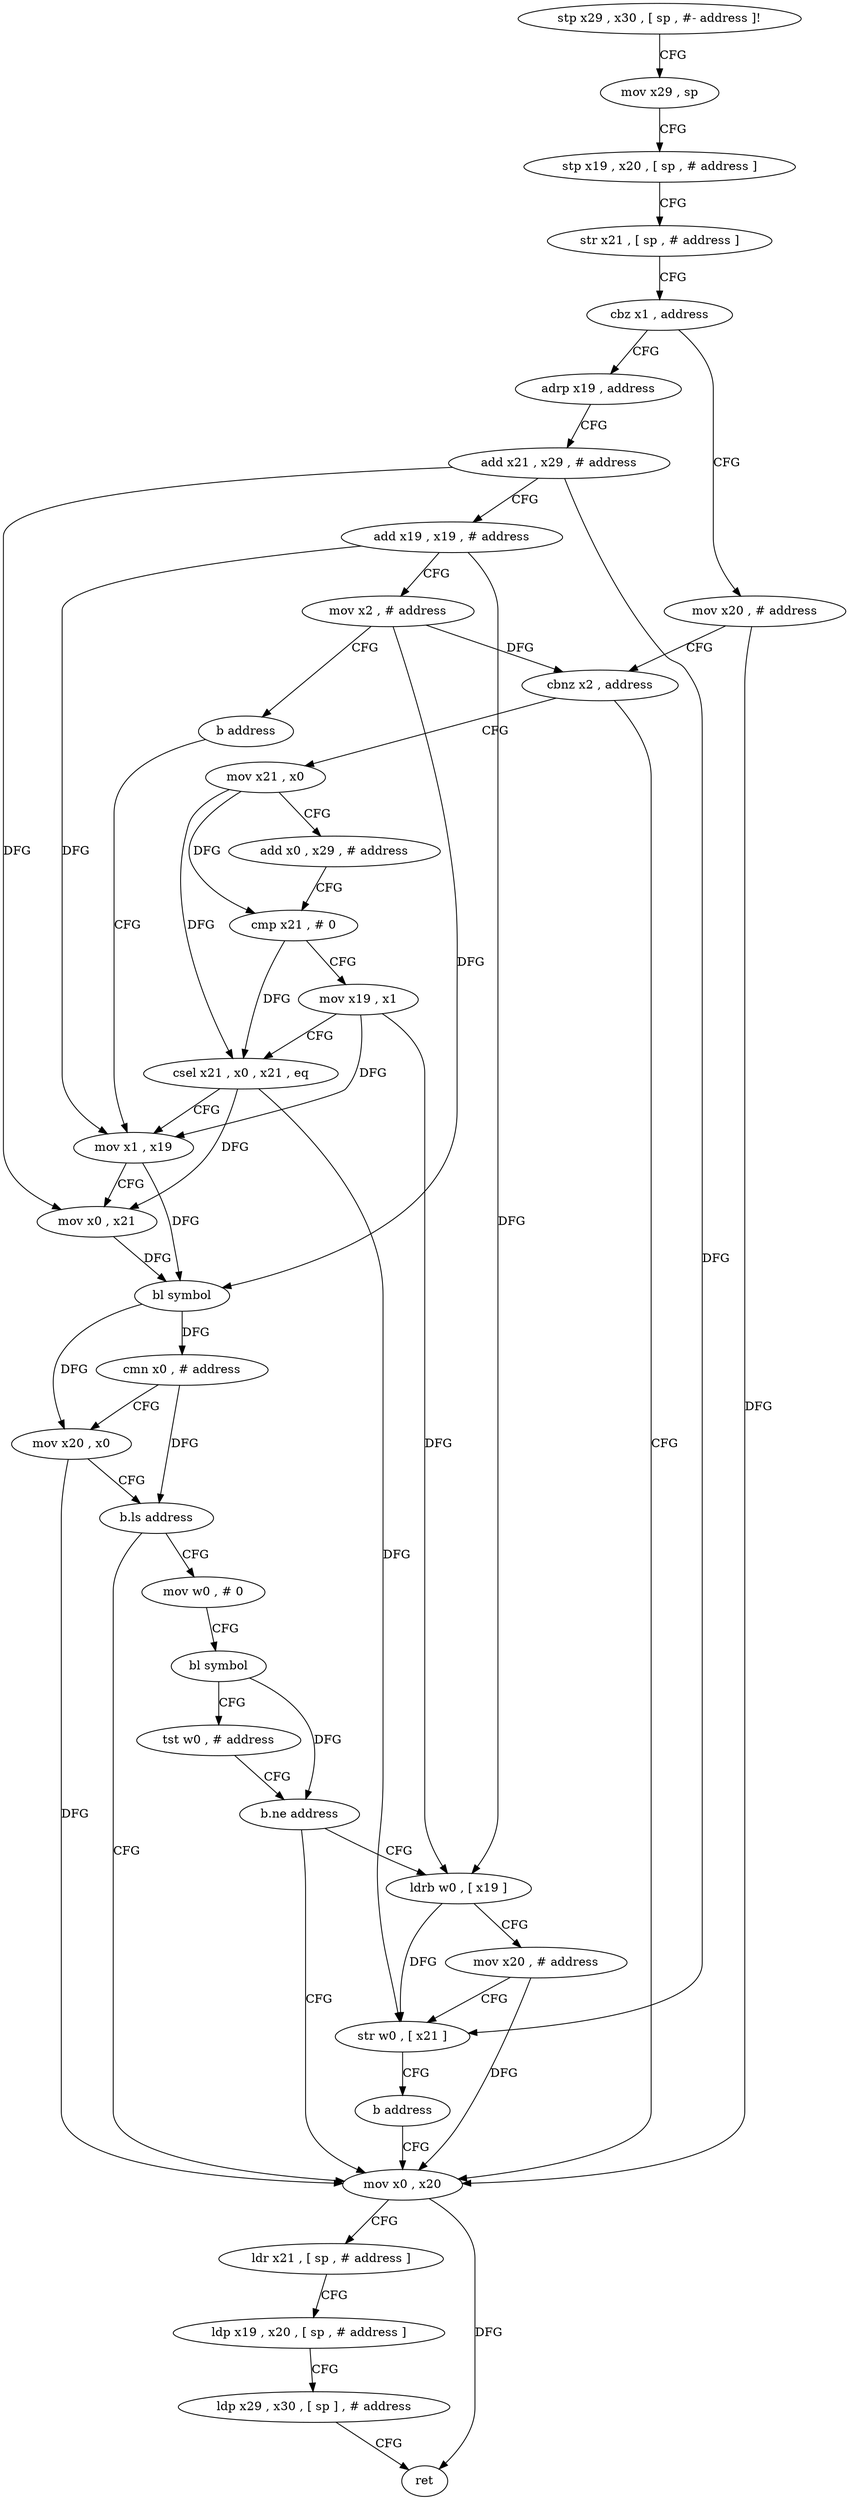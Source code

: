 digraph "func" {
"4289920" [label = "stp x29 , x30 , [ sp , #- address ]!" ]
"4289924" [label = "mov x29 , sp" ]
"4289928" [label = "stp x19 , x20 , [ sp , # address ]" ]
"4289932" [label = "str x21 , [ sp , # address ]" ]
"4289936" [label = "cbz x1 , address" ]
"4290048" [label = "adrp x19 , address" ]
"4289940" [label = "mov x20 , # address" ]
"4290052" [label = "add x21 , x29 , # address" ]
"4290056" [label = "add x19 , x19 , # address" ]
"4290060" [label = "mov x2 , # address" ]
"4290064" [label = "b address" ]
"4289988" [label = "mov x1 , x19" ]
"4289944" [label = "cbnz x2 , address" ]
"4289968" [label = "mov x21 , x0" ]
"4289948" [label = "mov x0 , x20" ]
"4289992" [label = "mov x0 , x21" ]
"4289996" [label = "bl symbol" ]
"4290000" [label = "cmn x0 , # address" ]
"4290004" [label = "mov x20 , x0" ]
"4290008" [label = "b.ls address" ]
"4290012" [label = "mov w0 , # 0" ]
"4289972" [label = "add x0 , x29 , # address" ]
"4289976" [label = "cmp x21 , # 0" ]
"4289980" [label = "mov x19 , x1" ]
"4289984" [label = "csel x21 , x0 , x21 , eq" ]
"4289952" [label = "ldr x21 , [ sp , # address ]" ]
"4289956" [label = "ldp x19 , x20 , [ sp , # address ]" ]
"4289960" [label = "ldp x29 , x30 , [ sp ] , # address" ]
"4289964" [label = "ret" ]
"4290016" [label = "bl symbol" ]
"4290020" [label = "tst w0 , # address" ]
"4290024" [label = "b.ne address" ]
"4290028" [label = "ldrb w0 , [ x19 ]" ]
"4290032" [label = "mov x20 , # address" ]
"4290036" [label = "str w0 , [ x21 ]" ]
"4290040" [label = "b address" ]
"4289920" -> "4289924" [ label = "CFG" ]
"4289924" -> "4289928" [ label = "CFG" ]
"4289928" -> "4289932" [ label = "CFG" ]
"4289932" -> "4289936" [ label = "CFG" ]
"4289936" -> "4290048" [ label = "CFG" ]
"4289936" -> "4289940" [ label = "CFG" ]
"4290048" -> "4290052" [ label = "CFG" ]
"4289940" -> "4289944" [ label = "CFG" ]
"4289940" -> "4289948" [ label = "DFG" ]
"4290052" -> "4290056" [ label = "CFG" ]
"4290052" -> "4289992" [ label = "DFG" ]
"4290052" -> "4290036" [ label = "DFG" ]
"4290056" -> "4290060" [ label = "CFG" ]
"4290056" -> "4289988" [ label = "DFG" ]
"4290056" -> "4290028" [ label = "DFG" ]
"4290060" -> "4290064" [ label = "CFG" ]
"4290060" -> "4289944" [ label = "DFG" ]
"4290060" -> "4289996" [ label = "DFG" ]
"4290064" -> "4289988" [ label = "CFG" ]
"4289988" -> "4289992" [ label = "CFG" ]
"4289988" -> "4289996" [ label = "DFG" ]
"4289944" -> "4289968" [ label = "CFG" ]
"4289944" -> "4289948" [ label = "CFG" ]
"4289968" -> "4289972" [ label = "CFG" ]
"4289968" -> "4289976" [ label = "DFG" ]
"4289968" -> "4289984" [ label = "DFG" ]
"4289948" -> "4289952" [ label = "CFG" ]
"4289948" -> "4289964" [ label = "DFG" ]
"4289992" -> "4289996" [ label = "DFG" ]
"4289996" -> "4290000" [ label = "DFG" ]
"4289996" -> "4290004" [ label = "DFG" ]
"4290000" -> "4290004" [ label = "CFG" ]
"4290000" -> "4290008" [ label = "DFG" ]
"4290004" -> "4290008" [ label = "CFG" ]
"4290004" -> "4289948" [ label = "DFG" ]
"4290008" -> "4289948" [ label = "CFG" ]
"4290008" -> "4290012" [ label = "CFG" ]
"4290012" -> "4290016" [ label = "CFG" ]
"4289972" -> "4289976" [ label = "CFG" ]
"4289976" -> "4289980" [ label = "CFG" ]
"4289976" -> "4289984" [ label = "DFG" ]
"4289980" -> "4289984" [ label = "CFG" ]
"4289980" -> "4289988" [ label = "DFG" ]
"4289980" -> "4290028" [ label = "DFG" ]
"4289984" -> "4289988" [ label = "CFG" ]
"4289984" -> "4289992" [ label = "DFG" ]
"4289984" -> "4290036" [ label = "DFG" ]
"4289952" -> "4289956" [ label = "CFG" ]
"4289956" -> "4289960" [ label = "CFG" ]
"4289960" -> "4289964" [ label = "CFG" ]
"4290016" -> "4290020" [ label = "CFG" ]
"4290016" -> "4290024" [ label = "DFG" ]
"4290020" -> "4290024" [ label = "CFG" ]
"4290024" -> "4289948" [ label = "CFG" ]
"4290024" -> "4290028" [ label = "CFG" ]
"4290028" -> "4290032" [ label = "CFG" ]
"4290028" -> "4290036" [ label = "DFG" ]
"4290032" -> "4290036" [ label = "CFG" ]
"4290032" -> "4289948" [ label = "DFG" ]
"4290036" -> "4290040" [ label = "CFG" ]
"4290040" -> "4289948" [ label = "CFG" ]
}

